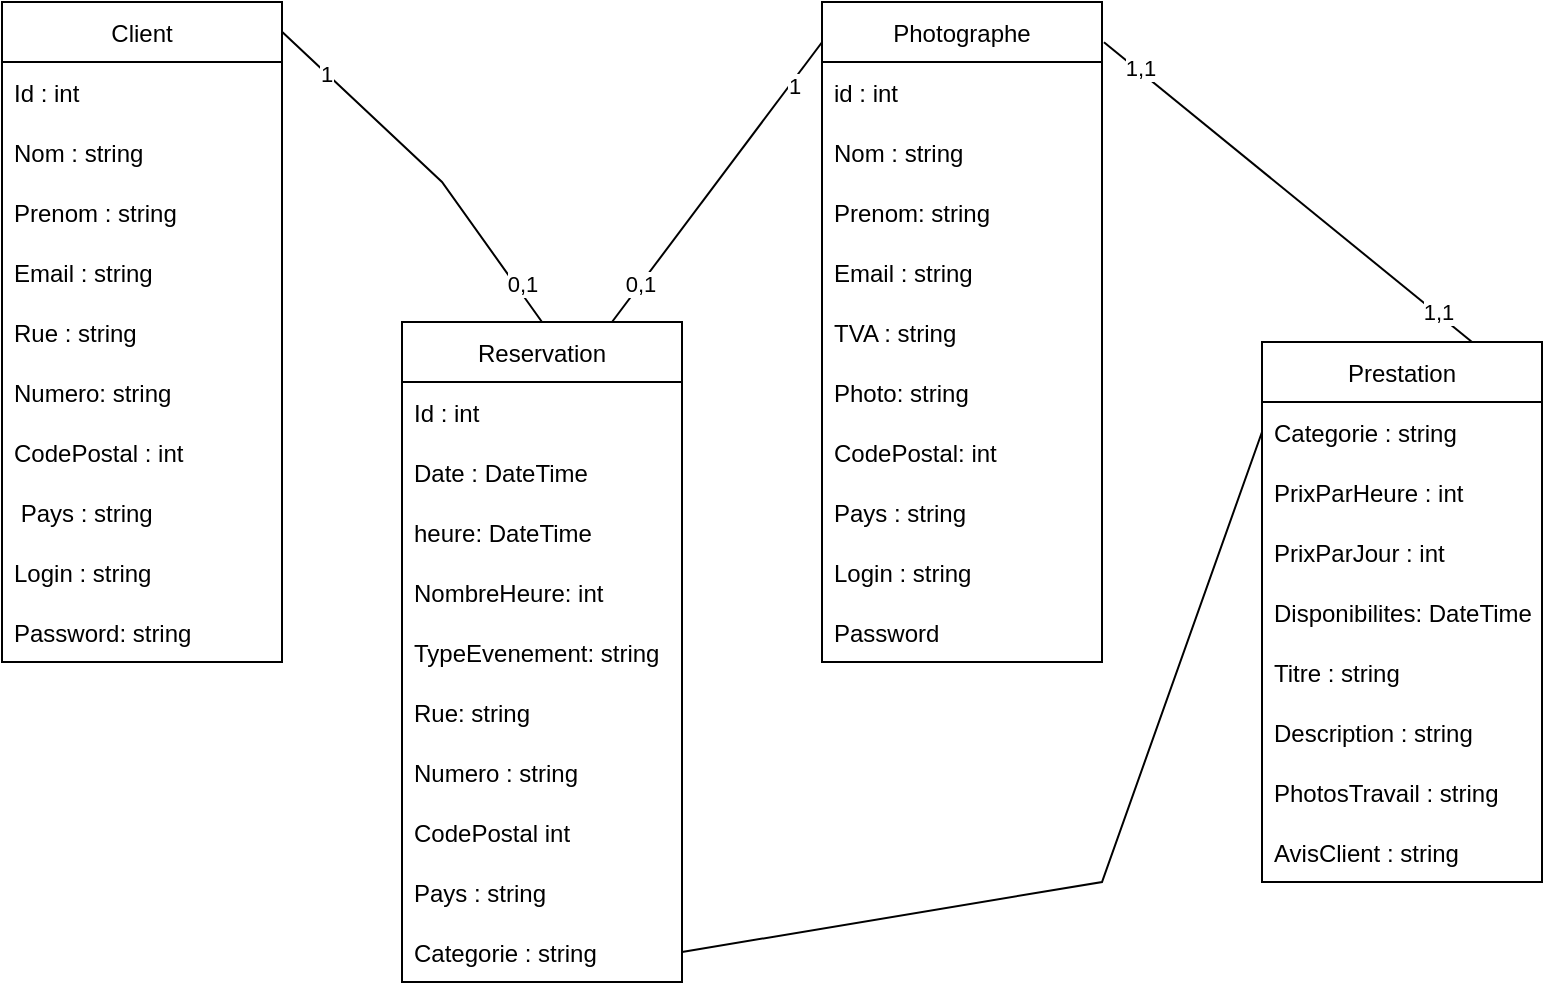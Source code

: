 <mxfile version="16.5.1" type="device"><diagram id="hsolRsHwlBcdb5qGQOuy" name="Page-1"><mxGraphModel dx="1102" dy="865" grid="1" gridSize="10" guides="1" tooltips="1" connect="1" arrows="1" fold="1" page="1" pageScale="1" pageWidth="827" pageHeight="1169" math="0" shadow="0"><root><mxCell id="0"/><mxCell id="1" parent="0"/><mxCell id="hquTeH5AeQ64fu9hvBHA-1" value="Client" style="swimlane;fontStyle=0;childLayout=stackLayout;horizontal=1;startSize=30;horizontalStack=0;resizeParent=1;resizeParentMax=0;resizeLast=0;collapsible=1;marginBottom=0;" vertex="1" parent="1"><mxGeometry x="30" y="80" width="140" height="330" as="geometry"/></mxCell><mxCell id="hquTeH5AeQ64fu9hvBHA-2" value="Id : int" style="text;strokeColor=none;fillColor=none;align=left;verticalAlign=middle;spacingLeft=4;spacingRight=4;overflow=hidden;points=[[0,0.5],[1,0.5]];portConstraint=eastwest;rotatable=0;" vertex="1" parent="hquTeH5AeQ64fu9hvBHA-1"><mxGeometry y="30" width="140" height="30" as="geometry"/></mxCell><mxCell id="hquTeH5AeQ64fu9hvBHA-3" value="Nom : string" style="text;strokeColor=none;fillColor=none;align=left;verticalAlign=middle;spacingLeft=4;spacingRight=4;overflow=hidden;points=[[0,0.5],[1,0.5]];portConstraint=eastwest;rotatable=0;" vertex="1" parent="hquTeH5AeQ64fu9hvBHA-1"><mxGeometry y="60" width="140" height="30" as="geometry"/></mxCell><mxCell id="hquTeH5AeQ64fu9hvBHA-4" value="Prenom : string" style="text;strokeColor=none;fillColor=none;align=left;verticalAlign=middle;spacingLeft=4;spacingRight=4;overflow=hidden;points=[[0,0.5],[1,0.5]];portConstraint=eastwest;rotatable=0;" vertex="1" parent="hquTeH5AeQ64fu9hvBHA-1"><mxGeometry y="90" width="140" height="30" as="geometry"/></mxCell><mxCell id="hquTeH5AeQ64fu9hvBHA-5" value="Email : string" style="text;strokeColor=none;fillColor=none;align=left;verticalAlign=middle;spacingLeft=4;spacingRight=4;overflow=hidden;points=[[0,0.5],[1,0.5]];portConstraint=eastwest;rotatable=0;" vertex="1" parent="hquTeH5AeQ64fu9hvBHA-1"><mxGeometry y="120" width="140" height="30" as="geometry"/></mxCell><mxCell id="hquTeH5AeQ64fu9hvBHA-6" value="Rue : string" style="text;strokeColor=none;fillColor=none;align=left;verticalAlign=middle;spacingLeft=4;spacingRight=4;overflow=hidden;points=[[0,0.5],[1,0.5]];portConstraint=eastwest;rotatable=0;" vertex="1" parent="hquTeH5AeQ64fu9hvBHA-1"><mxGeometry y="150" width="140" height="30" as="geometry"/></mxCell><mxCell id="hquTeH5AeQ64fu9hvBHA-7" value="Numero: string" style="text;strokeColor=none;fillColor=none;align=left;verticalAlign=middle;spacingLeft=4;spacingRight=4;overflow=hidden;points=[[0,0.5],[1,0.5]];portConstraint=eastwest;rotatable=0;" vertex="1" parent="hquTeH5AeQ64fu9hvBHA-1"><mxGeometry y="180" width="140" height="30" as="geometry"/></mxCell><mxCell id="hquTeH5AeQ64fu9hvBHA-8" value="CodePostal : int" style="text;strokeColor=none;fillColor=none;align=left;verticalAlign=middle;spacingLeft=4;spacingRight=4;overflow=hidden;points=[[0,0.5],[1,0.5]];portConstraint=eastwest;rotatable=0;" vertex="1" parent="hquTeH5AeQ64fu9hvBHA-1"><mxGeometry y="210" width="140" height="30" as="geometry"/></mxCell><mxCell id="hquTeH5AeQ64fu9hvBHA-9" value=" Pays : string" style="text;strokeColor=none;fillColor=none;align=left;verticalAlign=middle;spacingLeft=4;spacingRight=4;overflow=hidden;points=[[0,0.5],[1,0.5]];portConstraint=eastwest;rotatable=0;" vertex="1" parent="hquTeH5AeQ64fu9hvBHA-1"><mxGeometry y="240" width="140" height="30" as="geometry"/></mxCell><mxCell id="hquTeH5AeQ64fu9hvBHA-10" value="Login : string " style="text;strokeColor=none;fillColor=none;align=left;verticalAlign=middle;spacingLeft=4;spacingRight=4;overflow=hidden;points=[[0,0.5],[1,0.5]];portConstraint=eastwest;rotatable=0;" vertex="1" parent="hquTeH5AeQ64fu9hvBHA-1"><mxGeometry y="270" width="140" height="30" as="geometry"/></mxCell><mxCell id="hquTeH5AeQ64fu9hvBHA-11" value="Password: string" style="text;strokeColor=none;fillColor=none;align=left;verticalAlign=middle;spacingLeft=4;spacingRight=4;overflow=hidden;points=[[0,0.5],[1,0.5]];portConstraint=eastwest;rotatable=0;" vertex="1" parent="hquTeH5AeQ64fu9hvBHA-1"><mxGeometry y="300" width="140" height="30" as="geometry"/></mxCell><mxCell id="hquTeH5AeQ64fu9hvBHA-12" value="Photographe" style="swimlane;fontStyle=0;childLayout=stackLayout;horizontal=1;startSize=30;horizontalStack=0;resizeParent=1;resizeParentMax=0;resizeLast=0;collapsible=1;marginBottom=0;" vertex="1" parent="1"><mxGeometry x="440" y="80" width="140" height="330" as="geometry"/></mxCell><mxCell id="hquTeH5AeQ64fu9hvBHA-13" value="id : int" style="text;strokeColor=none;fillColor=none;align=left;verticalAlign=middle;spacingLeft=4;spacingRight=4;overflow=hidden;points=[[0,0.5],[1,0.5]];portConstraint=eastwest;rotatable=0;" vertex="1" parent="hquTeH5AeQ64fu9hvBHA-12"><mxGeometry y="30" width="140" height="30" as="geometry"/></mxCell><mxCell id="hquTeH5AeQ64fu9hvBHA-14" value="Nom : string" style="text;strokeColor=none;fillColor=none;align=left;verticalAlign=middle;spacingLeft=4;spacingRight=4;overflow=hidden;points=[[0,0.5],[1,0.5]];portConstraint=eastwest;rotatable=0;" vertex="1" parent="hquTeH5AeQ64fu9hvBHA-12"><mxGeometry y="60" width="140" height="30" as="geometry"/></mxCell><mxCell id="hquTeH5AeQ64fu9hvBHA-15" value="Prenom: string" style="text;strokeColor=none;fillColor=none;align=left;verticalAlign=middle;spacingLeft=4;spacingRight=4;overflow=hidden;points=[[0,0.5],[1,0.5]];portConstraint=eastwest;rotatable=0;" vertex="1" parent="hquTeH5AeQ64fu9hvBHA-12"><mxGeometry y="90" width="140" height="30" as="geometry"/></mxCell><mxCell id="hquTeH5AeQ64fu9hvBHA-28" value="Email : string" style="text;strokeColor=none;fillColor=none;align=left;verticalAlign=middle;spacingLeft=4;spacingRight=4;overflow=hidden;points=[[0,0.5],[1,0.5]];portConstraint=eastwest;rotatable=0;" vertex="1" parent="hquTeH5AeQ64fu9hvBHA-12"><mxGeometry y="120" width="140" height="30" as="geometry"/></mxCell><mxCell id="hquTeH5AeQ64fu9hvBHA-29" value="TVA : string" style="text;strokeColor=none;fillColor=none;align=left;verticalAlign=middle;spacingLeft=4;spacingRight=4;overflow=hidden;points=[[0,0.5],[1,0.5]];portConstraint=eastwest;rotatable=0;" vertex="1" parent="hquTeH5AeQ64fu9hvBHA-12"><mxGeometry y="150" width="140" height="30" as="geometry"/></mxCell><mxCell id="hquTeH5AeQ64fu9hvBHA-30" value="Photo: string" style="text;strokeColor=none;fillColor=none;align=left;verticalAlign=middle;spacingLeft=4;spacingRight=4;overflow=hidden;points=[[0,0.5],[1,0.5]];portConstraint=eastwest;rotatable=0;" vertex="1" parent="hquTeH5AeQ64fu9hvBHA-12"><mxGeometry y="180" width="140" height="30" as="geometry"/></mxCell><mxCell id="hquTeH5AeQ64fu9hvBHA-31" value="CodePostal: int" style="text;strokeColor=none;fillColor=none;align=left;verticalAlign=middle;spacingLeft=4;spacingRight=4;overflow=hidden;points=[[0,0.5],[1,0.5]];portConstraint=eastwest;rotatable=0;" vertex="1" parent="hquTeH5AeQ64fu9hvBHA-12"><mxGeometry y="210" width="140" height="30" as="geometry"/></mxCell><mxCell id="hquTeH5AeQ64fu9hvBHA-32" value="Pays : string" style="text;strokeColor=none;fillColor=none;align=left;verticalAlign=middle;spacingLeft=4;spacingRight=4;overflow=hidden;points=[[0,0.5],[1,0.5]];portConstraint=eastwest;rotatable=0;" vertex="1" parent="hquTeH5AeQ64fu9hvBHA-12"><mxGeometry y="240" width="140" height="30" as="geometry"/></mxCell><mxCell id="hquTeH5AeQ64fu9hvBHA-33" value="Login : string" style="text;strokeColor=none;fillColor=none;align=left;verticalAlign=middle;spacingLeft=4;spacingRight=4;overflow=hidden;points=[[0,0.5],[1,0.5]];portConstraint=eastwest;rotatable=0;" vertex="1" parent="hquTeH5AeQ64fu9hvBHA-12"><mxGeometry y="270" width="140" height="30" as="geometry"/></mxCell><mxCell id="hquTeH5AeQ64fu9hvBHA-34" value="Password" style="text;strokeColor=none;fillColor=none;align=left;verticalAlign=middle;spacingLeft=4;spacingRight=4;overflow=hidden;points=[[0,0.5],[1,0.5]];portConstraint=eastwest;rotatable=0;" vertex="1" parent="hquTeH5AeQ64fu9hvBHA-12"><mxGeometry y="300" width="140" height="30" as="geometry"/></mxCell><mxCell id="hquTeH5AeQ64fu9hvBHA-35" value="Prestation" style="swimlane;fontStyle=0;childLayout=stackLayout;horizontal=1;startSize=30;horizontalStack=0;resizeParent=1;resizeParentMax=0;resizeLast=0;collapsible=1;marginBottom=0;" vertex="1" parent="1"><mxGeometry x="660" y="250" width="140" height="270" as="geometry"/></mxCell><mxCell id="hquTeH5AeQ64fu9hvBHA-36" value="Categorie : string" style="text;strokeColor=none;fillColor=none;align=left;verticalAlign=middle;spacingLeft=4;spacingRight=4;overflow=hidden;points=[[0,0.5],[1,0.5]];portConstraint=eastwest;rotatable=0;" vertex="1" parent="hquTeH5AeQ64fu9hvBHA-35"><mxGeometry y="30" width="140" height="30" as="geometry"/></mxCell><mxCell id="hquTeH5AeQ64fu9hvBHA-37" value="PrixParHeure : int" style="text;strokeColor=none;fillColor=none;align=left;verticalAlign=middle;spacingLeft=4;spacingRight=4;overflow=hidden;points=[[0,0.5],[1,0.5]];portConstraint=eastwest;rotatable=0;" vertex="1" parent="hquTeH5AeQ64fu9hvBHA-35"><mxGeometry y="60" width="140" height="30" as="geometry"/></mxCell><mxCell id="hquTeH5AeQ64fu9hvBHA-38" value="PrixParJour : int" style="text;strokeColor=none;fillColor=none;align=left;verticalAlign=middle;spacingLeft=4;spacingRight=4;overflow=hidden;points=[[0,0.5],[1,0.5]];portConstraint=eastwest;rotatable=0;" vertex="1" parent="hquTeH5AeQ64fu9hvBHA-35"><mxGeometry y="90" width="140" height="30" as="geometry"/></mxCell><mxCell id="hquTeH5AeQ64fu9hvBHA-39" value="Disponibilites: DateTime" style="text;strokeColor=none;fillColor=none;align=left;verticalAlign=middle;spacingLeft=4;spacingRight=4;overflow=hidden;points=[[0,0.5],[1,0.5]];portConstraint=eastwest;rotatable=0;" vertex="1" parent="hquTeH5AeQ64fu9hvBHA-35"><mxGeometry y="120" width="140" height="30" as="geometry"/></mxCell><mxCell id="hquTeH5AeQ64fu9hvBHA-40" value="Titre : string" style="text;strokeColor=none;fillColor=none;align=left;verticalAlign=middle;spacingLeft=4;spacingRight=4;overflow=hidden;points=[[0,0.5],[1,0.5]];portConstraint=eastwest;rotatable=0;" vertex="1" parent="hquTeH5AeQ64fu9hvBHA-35"><mxGeometry y="150" width="140" height="30" as="geometry"/></mxCell><mxCell id="hquTeH5AeQ64fu9hvBHA-41" value="Description : string" style="text;strokeColor=none;fillColor=none;align=left;verticalAlign=middle;spacingLeft=4;spacingRight=4;overflow=hidden;points=[[0,0.5],[1,0.5]];portConstraint=eastwest;rotatable=0;" vertex="1" parent="hquTeH5AeQ64fu9hvBHA-35"><mxGeometry y="180" width="140" height="30" as="geometry"/></mxCell><mxCell id="hquTeH5AeQ64fu9hvBHA-42" value="PhotosTravail : string" style="text;strokeColor=none;fillColor=none;align=left;verticalAlign=middle;spacingLeft=4;spacingRight=4;overflow=hidden;points=[[0,0.5],[1,0.5]];portConstraint=eastwest;rotatable=0;" vertex="1" parent="hquTeH5AeQ64fu9hvBHA-35"><mxGeometry y="210" width="140" height="30" as="geometry"/></mxCell><mxCell id="hquTeH5AeQ64fu9hvBHA-43" value="AvisClient : string" style="text;strokeColor=none;fillColor=none;align=left;verticalAlign=middle;spacingLeft=4;spacingRight=4;overflow=hidden;points=[[0,0.5],[1,0.5]];portConstraint=eastwest;rotatable=0;" vertex="1" parent="hquTeH5AeQ64fu9hvBHA-35"><mxGeometry y="240" width="140" height="30" as="geometry"/></mxCell><mxCell id="hquTeH5AeQ64fu9hvBHA-44" value="Reservation" style="swimlane;fontStyle=0;childLayout=stackLayout;horizontal=1;startSize=30;horizontalStack=0;resizeParent=1;resizeParentMax=0;resizeLast=0;collapsible=1;marginBottom=0;" vertex="1" parent="1"><mxGeometry x="230" y="240" width="140" height="330" as="geometry"/></mxCell><mxCell id="hquTeH5AeQ64fu9hvBHA-45" value="Id : int" style="text;strokeColor=none;fillColor=none;align=left;verticalAlign=middle;spacingLeft=4;spacingRight=4;overflow=hidden;points=[[0,0.5],[1,0.5]];portConstraint=eastwest;rotatable=0;" vertex="1" parent="hquTeH5AeQ64fu9hvBHA-44"><mxGeometry y="30" width="140" height="30" as="geometry"/></mxCell><mxCell id="hquTeH5AeQ64fu9hvBHA-46" value="Date : DateTime" style="text;strokeColor=none;fillColor=none;align=left;verticalAlign=middle;spacingLeft=4;spacingRight=4;overflow=hidden;points=[[0,0.5],[1,0.5]];portConstraint=eastwest;rotatable=0;" vertex="1" parent="hquTeH5AeQ64fu9hvBHA-44"><mxGeometry y="60" width="140" height="30" as="geometry"/></mxCell><mxCell id="hquTeH5AeQ64fu9hvBHA-47" value="heure: DateTime" style="text;strokeColor=none;fillColor=none;align=left;verticalAlign=middle;spacingLeft=4;spacingRight=4;overflow=hidden;points=[[0,0.5],[1,0.5]];portConstraint=eastwest;rotatable=0;" vertex="1" parent="hquTeH5AeQ64fu9hvBHA-44"><mxGeometry y="90" width="140" height="30" as="geometry"/></mxCell><mxCell id="hquTeH5AeQ64fu9hvBHA-48" value="NombreHeure: int" style="text;strokeColor=none;fillColor=none;align=left;verticalAlign=middle;spacingLeft=4;spacingRight=4;overflow=hidden;points=[[0,0.5],[1,0.5]];portConstraint=eastwest;rotatable=0;" vertex="1" parent="hquTeH5AeQ64fu9hvBHA-44"><mxGeometry y="120" width="140" height="30" as="geometry"/></mxCell><mxCell id="hquTeH5AeQ64fu9hvBHA-49" value="TypeEvenement: string" style="text;strokeColor=none;fillColor=none;align=left;verticalAlign=middle;spacingLeft=4;spacingRight=4;overflow=hidden;points=[[0,0.5],[1,0.5]];portConstraint=eastwest;rotatable=0;" vertex="1" parent="hquTeH5AeQ64fu9hvBHA-44"><mxGeometry y="150" width="140" height="30" as="geometry"/></mxCell><mxCell id="hquTeH5AeQ64fu9hvBHA-50" value="Rue: string" style="text;strokeColor=none;fillColor=none;align=left;verticalAlign=middle;spacingLeft=4;spacingRight=4;overflow=hidden;points=[[0,0.5],[1,0.5]];portConstraint=eastwest;rotatable=0;" vertex="1" parent="hquTeH5AeQ64fu9hvBHA-44"><mxGeometry y="180" width="140" height="30" as="geometry"/></mxCell><mxCell id="hquTeH5AeQ64fu9hvBHA-51" value="Numero : string" style="text;strokeColor=none;fillColor=none;align=left;verticalAlign=middle;spacingLeft=4;spacingRight=4;overflow=hidden;points=[[0,0.5],[1,0.5]];portConstraint=eastwest;rotatable=0;" vertex="1" parent="hquTeH5AeQ64fu9hvBHA-44"><mxGeometry y="210" width="140" height="30" as="geometry"/></mxCell><mxCell id="hquTeH5AeQ64fu9hvBHA-52" value="CodePostal int" style="text;strokeColor=none;fillColor=none;align=left;verticalAlign=middle;spacingLeft=4;spacingRight=4;overflow=hidden;points=[[0,0.5],[1,0.5]];portConstraint=eastwest;rotatable=0;" vertex="1" parent="hquTeH5AeQ64fu9hvBHA-44"><mxGeometry y="240" width="140" height="30" as="geometry"/></mxCell><mxCell id="hquTeH5AeQ64fu9hvBHA-53" value="Pays : string" style="text;strokeColor=none;fillColor=none;align=left;verticalAlign=middle;spacingLeft=4;spacingRight=4;overflow=hidden;points=[[0,0.5],[1,0.5]];portConstraint=eastwest;rotatable=0;" vertex="1" parent="hquTeH5AeQ64fu9hvBHA-44"><mxGeometry y="270" width="140" height="30" as="geometry"/></mxCell><mxCell id="hquTeH5AeQ64fu9hvBHA-54" value="Categorie : string" style="text;strokeColor=none;fillColor=none;align=left;verticalAlign=middle;spacingLeft=4;spacingRight=4;overflow=hidden;points=[[0,0.5],[1,0.5]];portConstraint=eastwest;rotatable=0;" vertex="1" parent="hquTeH5AeQ64fu9hvBHA-44"><mxGeometry y="300" width="140" height="30" as="geometry"/></mxCell><mxCell id="hquTeH5AeQ64fu9hvBHA-55" value="" style="endArrow=none;html=1;rounded=0;exitX=1;exitY=0.5;exitDx=0;exitDy=0;entryX=0;entryY=0.5;entryDx=0;entryDy=0;" edge="1" parent="1" source="hquTeH5AeQ64fu9hvBHA-54" target="hquTeH5AeQ64fu9hvBHA-36"><mxGeometry width="50" height="50" relative="1" as="geometry"><mxPoint x="390" y="470" as="sourcePoint"/><mxPoint x="440" y="420" as="targetPoint"/><Array as="points"><mxPoint x="580" y="520"/></Array></mxGeometry></mxCell><mxCell id="hquTeH5AeQ64fu9hvBHA-57" value="" style="endArrow=none;html=1;rounded=0;exitX=1;exitY=0.045;exitDx=0;exitDy=0;exitPerimeter=0;entryX=0.5;entryY=0;entryDx=0;entryDy=0;" edge="1" parent="1" source="hquTeH5AeQ64fu9hvBHA-1" target="hquTeH5AeQ64fu9hvBHA-44"><mxGeometry width="50" height="50" relative="1" as="geometry"><mxPoint x="230" y="160" as="sourcePoint"/><mxPoint x="280" y="110" as="targetPoint"/><Array as="points"><mxPoint x="250" y="170"/></Array></mxGeometry></mxCell><mxCell id="hquTeH5AeQ64fu9hvBHA-66" value="1" style="edgeLabel;html=1;align=center;verticalAlign=middle;resizable=0;points=[];" vertex="1" connectable="0" parent="hquTeH5AeQ64fu9hvBHA-57"><mxGeometry x="-0.695" relative="1" as="geometry"><mxPoint as="offset"/></mxGeometry></mxCell><mxCell id="hquTeH5AeQ64fu9hvBHA-67" value="0,1" style="edgeLabel;html=1;align=center;verticalAlign=middle;resizable=0;points=[];" vertex="1" connectable="0" parent="hquTeH5AeQ64fu9hvBHA-57"><mxGeometry x="0.783" y="3" relative="1" as="geometry"><mxPoint as="offset"/></mxGeometry></mxCell><mxCell id="hquTeH5AeQ64fu9hvBHA-58" value="" style="endArrow=none;html=1;rounded=0;entryX=1.007;entryY=0.061;entryDx=0;entryDy=0;entryPerimeter=0;exitX=0.75;exitY=0;exitDx=0;exitDy=0;" edge="1" parent="1" source="hquTeH5AeQ64fu9hvBHA-35" target="hquTeH5AeQ64fu9hvBHA-12"><mxGeometry width="50" height="50" relative="1" as="geometry"><mxPoint x="390" y="470" as="sourcePoint"/><mxPoint x="440" y="420" as="targetPoint"/></mxGeometry></mxCell><mxCell id="hquTeH5AeQ64fu9hvBHA-70" value="1,1" style="edgeLabel;html=1;align=center;verticalAlign=middle;resizable=0;points=[];" vertex="1" connectable="0" parent="hquTeH5AeQ64fu9hvBHA-58"><mxGeometry x="0.814" y="-1" relative="1" as="geometry"><mxPoint as="offset"/></mxGeometry></mxCell><mxCell id="hquTeH5AeQ64fu9hvBHA-71" value="1,1" style="edgeLabel;html=1;align=center;verticalAlign=middle;resizable=0;points=[];" vertex="1" connectable="0" parent="hquTeH5AeQ64fu9hvBHA-58"><mxGeometry x="-0.809" y="-1" relative="1" as="geometry"><mxPoint as="offset"/></mxGeometry></mxCell><mxCell id="hquTeH5AeQ64fu9hvBHA-59" value="" style="endArrow=none;html=1;rounded=0;entryX=0;entryY=0.061;entryDx=0;entryDy=0;entryPerimeter=0;exitX=0.75;exitY=0;exitDx=0;exitDy=0;" edge="1" parent="1" source="hquTeH5AeQ64fu9hvBHA-44" target="hquTeH5AeQ64fu9hvBHA-12"><mxGeometry width="50" height="50" relative="1" as="geometry"><mxPoint x="390" y="470" as="sourcePoint"/><mxPoint x="440" y="420" as="targetPoint"/></mxGeometry></mxCell><mxCell id="hquTeH5AeQ64fu9hvBHA-68" value="1" style="edgeLabel;html=1;align=center;verticalAlign=middle;resizable=0;points=[];" vertex="1" connectable="0" parent="hquTeH5AeQ64fu9hvBHA-59"><mxGeometry x="0.706" y="-1" relative="1" as="geometry"><mxPoint as="offset"/></mxGeometry></mxCell><mxCell id="hquTeH5AeQ64fu9hvBHA-69" value="0,1" style="edgeLabel;html=1;align=center;verticalAlign=middle;resizable=0;points=[];" vertex="1" connectable="0" parent="hquTeH5AeQ64fu9hvBHA-59"><mxGeometry x="-0.73" relative="1" as="geometry"><mxPoint as="offset"/></mxGeometry></mxCell></root></mxGraphModel></diagram></mxfile>